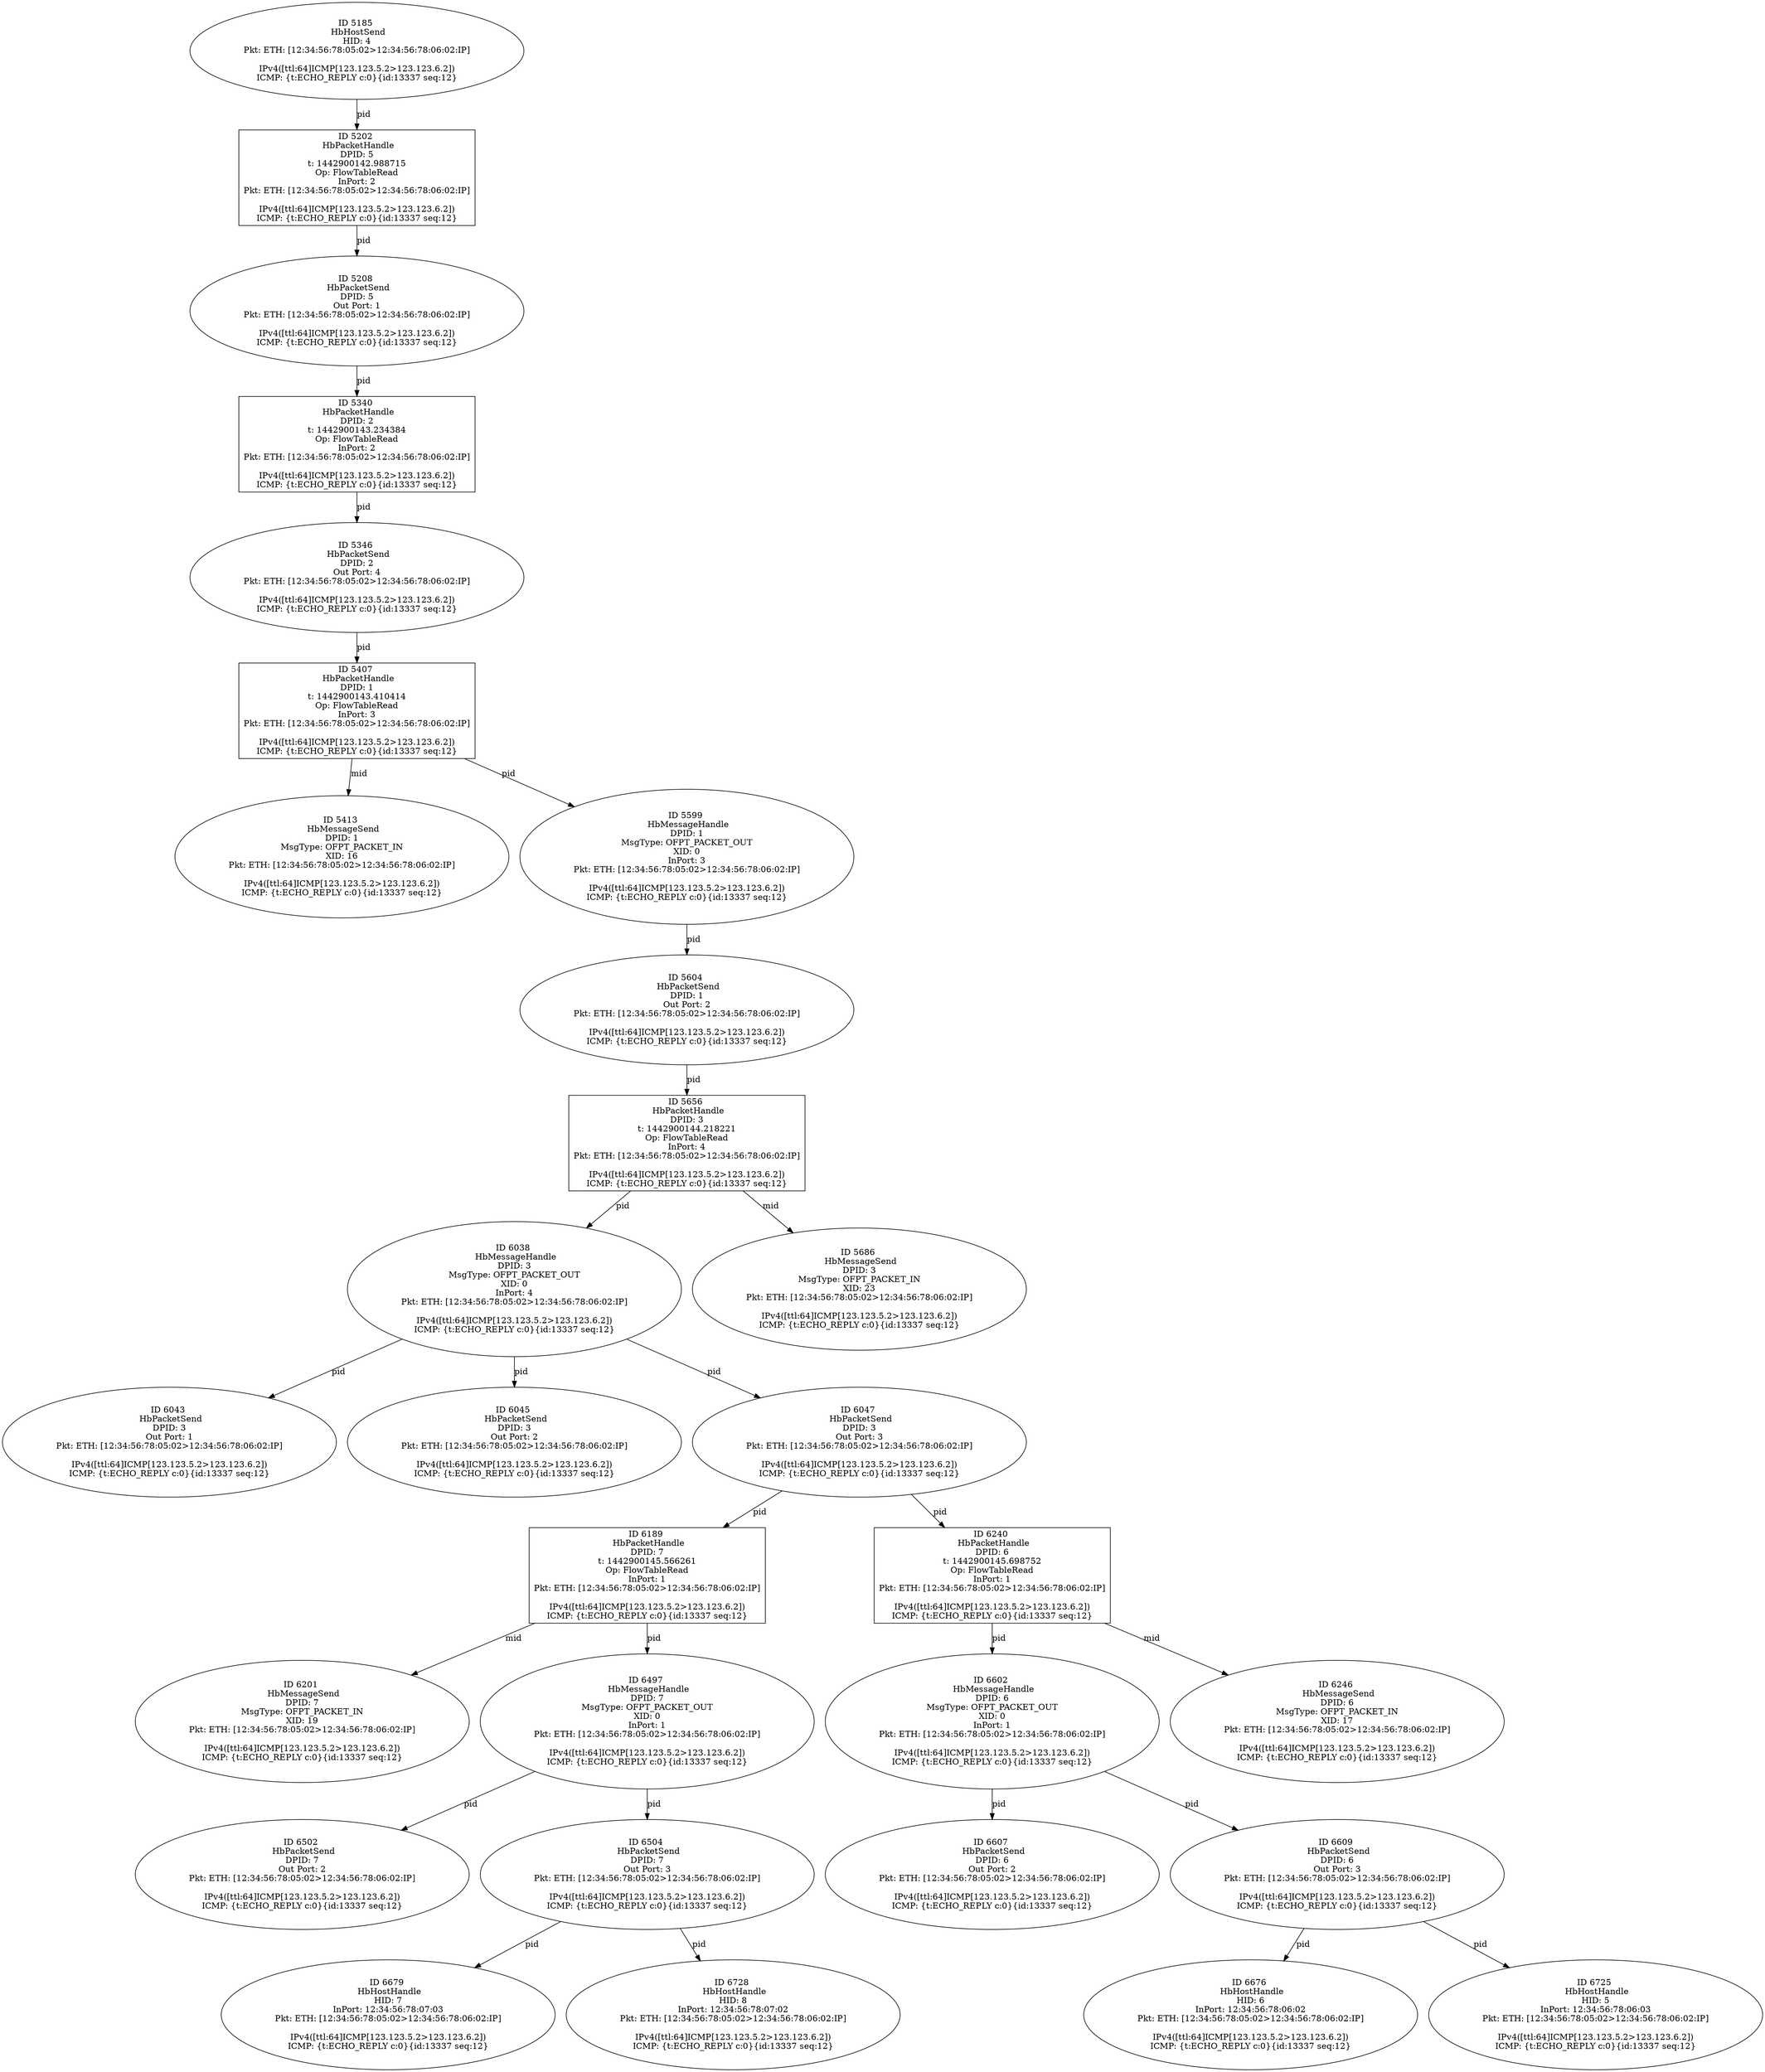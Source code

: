 strict digraph G {
6676 [shape=oval, event=<hb_events.HbHostHandle object at 0x109641190>, label="ID 6676 
 HbHostHandle
HID: 6
InPort: 12:34:56:78:06:02
Pkt: ETH: [12:34:56:78:05:02>12:34:56:78:06:02:IP]

IPv4([ttl:64]ICMP[123.123.5.2>123.123.6.2])
ICMP: {t:ECHO_REPLY c:0}{id:13337 seq:12}"];
6038 [shape=oval, event=<hb_events.HbMessageHandle object at 0x1092a1990>, label="ID 6038 
 HbMessageHandle
DPID: 3
MsgType: OFPT_PACKET_OUT
XID: 0
InPort: 4
Pkt: ETH: [12:34:56:78:05:02>12:34:56:78:06:02:IP]

IPv4([ttl:64]ICMP[123.123.5.2>123.123.6.2])
ICMP: {t:ECHO_REPLY c:0}{id:13337 seq:12}"];
6679 [shape=oval, event=<hb_events.HbHostHandle object at 0x109648150>, label="ID 6679 
 HbHostHandle
HID: 7
InPort: 12:34:56:78:07:03
Pkt: ETH: [12:34:56:78:05:02>12:34:56:78:06:02:IP]

IPv4([ttl:64]ICMP[123.123.5.2>123.123.6.2])
ICMP: {t:ECHO_REPLY c:0}{id:13337 seq:12}"];
5656 [shape=box, event=<hb_events.HbPacketHandle object at 0x108fb2a90>, label="ID 5656 
 HbPacketHandle
DPID: 3
t: 1442900144.218221
Op: FlowTableRead
InPort: 4
Pkt: ETH: [12:34:56:78:05:02>12:34:56:78:06:02:IP]

IPv4([ttl:64]ICMP[123.123.5.2>123.123.6.2])
ICMP: {t:ECHO_REPLY c:0}{id:13337 seq:12}"];
6043 [shape=oval, event=<hb_events.HbPacketSend object at 0x1092a1290>, label="ID 6043 
 HbPacketSend
DPID: 3
Out Port: 1
Pkt: ETH: [12:34:56:78:05:02>12:34:56:78:06:02:IP]

IPv4([ttl:64]ICMP[123.123.5.2>123.123.6.2])
ICMP: {t:ECHO_REPLY c:0}{id:13337 seq:12}"];
6045 [shape=oval, event=<hb_events.HbPacketSend object at 0x1092a1410>, label="ID 6045 
 HbPacketSend
DPID: 3
Out Port: 2
Pkt: ETH: [12:34:56:78:05:02>12:34:56:78:06:02:IP]

IPv4([ttl:64]ICMP[123.123.5.2>123.123.6.2])
ICMP: {t:ECHO_REPLY c:0}{id:13337 seq:12}"];
5407 [shape=box, event=<hb_events.HbPacketHandle object at 0x108e7a850>, label="ID 5407 
 HbPacketHandle
DPID: 1
t: 1442900143.410414
Op: FlowTableRead
InPort: 3
Pkt: ETH: [12:34:56:78:05:02>12:34:56:78:06:02:IP]

IPv4([ttl:64]ICMP[123.123.5.2>123.123.6.2])
ICMP: {t:ECHO_REPLY c:0}{id:13337 seq:12}"];
5413 [shape=oval, event=<hb_events.HbMessageSend object at 0x108e87790>, label="ID 5413 
 HbMessageSend
DPID: 1
MsgType: OFPT_PACKET_IN
XID: 16
Pkt: ETH: [12:34:56:78:05:02>12:34:56:78:06:02:IP]

IPv4([ttl:64]ICMP[123.123.5.2>123.123.6.2])
ICMP: {t:ECHO_REPLY c:0}{id:13337 seq:12}"];
6189 [shape=box, event=<hb_events.HbPacketHandle object at 0x1093407d0>, label="ID 6189 
 HbPacketHandle
DPID: 7
t: 1442900145.566261
Op: FlowTableRead
InPort: 1
Pkt: ETH: [12:34:56:78:05:02>12:34:56:78:06:02:IP]

IPv4([ttl:64]ICMP[123.123.5.2>123.123.6.2])
ICMP: {t:ECHO_REPLY c:0}{id:13337 seq:12}"];
5686 [shape=oval, event=<hb_events.HbMessageSend object at 0x108ff0d90>, label="ID 5686 
 HbMessageSend
DPID: 3
MsgType: OFPT_PACKET_IN
XID: 23
Pkt: ETH: [12:34:56:78:05:02>12:34:56:78:06:02:IP]

IPv4([ttl:64]ICMP[123.123.5.2>123.123.6.2])
ICMP: {t:ECHO_REPLY c:0}{id:13337 seq:12}"];
6201 [shape=oval, event=<hb_events.HbMessageSend object at 0x1093be710>, label="ID 6201 
 HbMessageSend
DPID: 7
MsgType: OFPT_PACKET_IN
XID: 19
Pkt: ETH: [12:34:56:78:05:02>12:34:56:78:06:02:IP]

IPv4([ttl:64]ICMP[123.123.5.2>123.123.6.2])
ICMP: {t:ECHO_REPLY c:0}{id:13337 seq:12}"];
6047 [shape=oval, event=<hb_events.HbPacketSend object at 0x1092a16d0>, label="ID 6047 
 HbPacketSend
DPID: 3
Out Port: 3
Pkt: ETH: [12:34:56:78:05:02>12:34:56:78:06:02:IP]

IPv4([ttl:64]ICMP[123.123.5.2>123.123.6.2])
ICMP: {t:ECHO_REPLY c:0}{id:13337 seq:12}"];
5185 [shape=oval, event=<hb_events.HbHostSend object at 0x108d36fd0>, label="ID 5185 
 HbHostSend
HID: 4
Pkt: ETH: [12:34:56:78:05:02>12:34:56:78:06:02:IP]

IPv4([ttl:64]ICMP[123.123.5.2>123.123.6.2])
ICMP: {t:ECHO_REPLY c:0}{id:13337 seq:12}"];
6725 [shape=oval, event=<hb_events.HbHostHandle object at 0x1096a2c10>, label="ID 6725 
 HbHostHandle
HID: 5
InPort: 12:34:56:78:06:03
Pkt: ETH: [12:34:56:78:05:02>12:34:56:78:06:02:IP]

IPv4([ttl:64]ICMP[123.123.5.2>123.123.6.2])
ICMP: {t:ECHO_REPLY c:0}{id:13337 seq:12}"];
6728 [shape=oval, event=<hb_events.HbHostHandle object at 0x1096a21d0>, label="ID 6728 
 HbHostHandle
HID: 8
InPort: 12:34:56:78:07:02
Pkt: ETH: [12:34:56:78:05:02>12:34:56:78:06:02:IP]

IPv4([ttl:64]ICMP[123.123.5.2>123.123.6.2])
ICMP: {t:ECHO_REPLY c:0}{id:13337 seq:12}"];
6602 [shape=oval, event=<hb_events.HbMessageHandle object at 0x1095e0650>, label="ID 6602 
 HbMessageHandle
DPID: 6
MsgType: OFPT_PACKET_OUT
XID: 0
InPort: 1
Pkt: ETH: [12:34:56:78:05:02>12:34:56:78:06:02:IP]

IPv4([ttl:64]ICMP[123.123.5.2>123.123.6.2])
ICMP: {t:ECHO_REPLY c:0}{id:13337 seq:12}"];
6607 [shape=oval, event=<hb_events.HbPacketSend object at 0x1095e0a90>, label="ID 6607 
 HbPacketSend
DPID: 6
Out Port: 2
Pkt: ETH: [12:34:56:78:05:02>12:34:56:78:06:02:IP]

IPv4([ttl:64]ICMP[123.123.5.2>123.123.6.2])
ICMP: {t:ECHO_REPLY c:0}{id:13337 seq:12}"];
6609 [shape=oval, event=<hb_events.HbPacketSend object at 0x1095eda50>, label="ID 6609 
 HbPacketSend
DPID: 6
Out Port: 3
Pkt: ETH: [12:34:56:78:05:02>12:34:56:78:06:02:IP]

IPv4([ttl:64]ICMP[123.123.5.2>123.123.6.2])
ICMP: {t:ECHO_REPLY c:0}{id:13337 seq:12}"];
5202 [shape=box, event=<hb_events.HbPacketHandle object at 0x108d58850>, label="ID 5202 
 HbPacketHandle
DPID: 5
t: 1442900142.988715
Op: FlowTableRead
InPort: 2
Pkt: ETH: [12:34:56:78:05:02>12:34:56:78:06:02:IP]

IPv4([ttl:64]ICMP[123.123.5.2>123.123.6.2])
ICMP: {t:ECHO_REPLY c:0}{id:13337 seq:12}"];
5208 [shape=oval, event=<hb_events.HbPacketSend object at 0x108d58c10>, label="ID 5208 
 HbPacketSend
DPID: 5
Out Port: 1
Pkt: ETH: [12:34:56:78:05:02>12:34:56:78:06:02:IP]

IPv4([ttl:64]ICMP[123.123.5.2>123.123.6.2])
ICMP: {t:ECHO_REPLY c:0}{id:13337 seq:12}"];
5340 [shape=box, event=<hb_events.HbPacketHandle object at 0x108de4a50>, label="ID 5340 
 HbPacketHandle
DPID: 2
t: 1442900143.234384
Op: FlowTableRead
InPort: 2
Pkt: ETH: [12:34:56:78:05:02>12:34:56:78:06:02:IP]

IPv4([ttl:64]ICMP[123.123.5.2>123.123.6.2])
ICMP: {t:ECHO_REPLY c:0}{id:13337 seq:12}"];
5599 [shape=oval, event=<hb_events.HbMessageHandle object at 0x108f7c190>, label="ID 5599 
 HbMessageHandle
DPID: 1
MsgType: OFPT_PACKET_OUT
XID: 0
InPort: 3
Pkt: ETH: [12:34:56:78:05:02>12:34:56:78:06:02:IP]

IPv4([ttl:64]ICMP[123.123.5.2>123.123.6.2])
ICMP: {t:ECHO_REPLY c:0}{id:13337 seq:12}"];
6240 [shape=box, event=<hb_events.HbPacketHandle object at 0x1093d3f50>, label="ID 6240 
 HbPacketHandle
DPID: 6
t: 1442900145.698752
Op: FlowTableRead
InPort: 1
Pkt: ETH: [12:34:56:78:05:02>12:34:56:78:06:02:IP]

IPv4([ttl:64]ICMP[123.123.5.2>123.123.6.2])
ICMP: {t:ECHO_REPLY c:0}{id:13337 seq:12}"];
6497 [shape=oval, event=<hb_events.HbMessageHandle object at 0x1095711d0>, label="ID 6497 
 HbMessageHandle
DPID: 7
MsgType: OFPT_PACKET_OUT
XID: 0
InPort: 1
Pkt: ETH: [12:34:56:78:05:02>12:34:56:78:06:02:IP]

IPv4([ttl:64]ICMP[123.123.5.2>123.123.6.2])
ICMP: {t:ECHO_REPLY c:0}{id:13337 seq:12}"];
5346 [shape=oval, event=<hb_events.HbPacketSend object at 0x108deb090>, label="ID 5346 
 HbPacketSend
DPID: 2
Out Port: 4
Pkt: ETH: [12:34:56:78:05:02>12:34:56:78:06:02:IP]

IPv4([ttl:64]ICMP[123.123.5.2>123.123.6.2])
ICMP: {t:ECHO_REPLY c:0}{id:13337 seq:12}"];
5604 [shape=oval, event=<hb_events.HbPacketSend object at 0x108f55850>, label="ID 5604 
 HbPacketSend
DPID: 1
Out Port: 2
Pkt: ETH: [12:34:56:78:05:02>12:34:56:78:06:02:IP]

IPv4([ttl:64]ICMP[123.123.5.2>123.123.6.2])
ICMP: {t:ECHO_REPLY c:0}{id:13337 seq:12}"];
6246 [shape=oval, event=<hb_events.HbMessageSend object at 0x1093ed950>, label="ID 6246 
 HbMessageSend
DPID: 6
MsgType: OFPT_PACKET_IN
XID: 17
Pkt: ETH: [12:34:56:78:05:02>12:34:56:78:06:02:IP]

IPv4([ttl:64]ICMP[123.123.5.2>123.123.6.2])
ICMP: {t:ECHO_REPLY c:0}{id:13337 seq:12}"];
6502 [shape=oval, event=<hb_events.HbPacketSend object at 0x109571890>, label="ID 6502 
 HbPacketSend
DPID: 7
Out Port: 2
Pkt: ETH: [12:34:56:78:05:02>12:34:56:78:06:02:IP]

IPv4([ttl:64]ICMP[123.123.5.2>123.123.6.2])
ICMP: {t:ECHO_REPLY c:0}{id:13337 seq:12}"];
6504 [shape=oval, event=<hb_events.HbPacketSend object at 0x109571910>, label="ID 6504 
 HbPacketSend
DPID: 7
Out Port: 3
Pkt: ETH: [12:34:56:78:05:02>12:34:56:78:06:02:IP]

IPv4([ttl:64]ICMP[123.123.5.2>123.123.6.2])
ICMP: {t:ECHO_REPLY c:0}{id:13337 seq:12}"];
6038 -> 6043  [rel=pid, label=pid];
6038 -> 6045  [rel=pid, label=pid];
6038 -> 6047  [rel=pid, label=pid];
5656 -> 6038  [rel=pid, label=pid];
5656 -> 5686  [rel=mid, label=mid];
6047 -> 6240  [rel=pid, label=pid];
6047 -> 6189  [rel=pid, label=pid];
6189 -> 6201  [rel=mid, label=mid];
6189 -> 6497  [rel=pid, label=pid];
5407 -> 5413  [rel=mid, label=mid];
5407 -> 5599  [rel=pid, label=pid];
5185 -> 5202  [rel=pid, label=pid];
6602 -> 6609  [rel=pid, label=pid];
6602 -> 6607  [rel=pid, label=pid];
6609 -> 6676  [rel=pid, label=pid];
6609 -> 6725  [rel=pid, label=pid];
5202 -> 5208  [rel=pid, label=pid];
5208 -> 5340  [rel=pid, label=pid];
5340 -> 5346  [rel=pid, label=pid];
5599 -> 5604  [rel=pid, label=pid];
6240 -> 6602  [rel=pid, label=pid];
6240 -> 6246  [rel=mid, label=mid];
6497 -> 6504  [rel=pid, label=pid];
6497 -> 6502  [rel=pid, label=pid];
5346 -> 5407  [rel=pid, label=pid];
5604 -> 5656  [rel=pid, label=pid];
6504 -> 6728  [rel=pid, label=pid];
6504 -> 6679  [rel=pid, label=pid];
}
